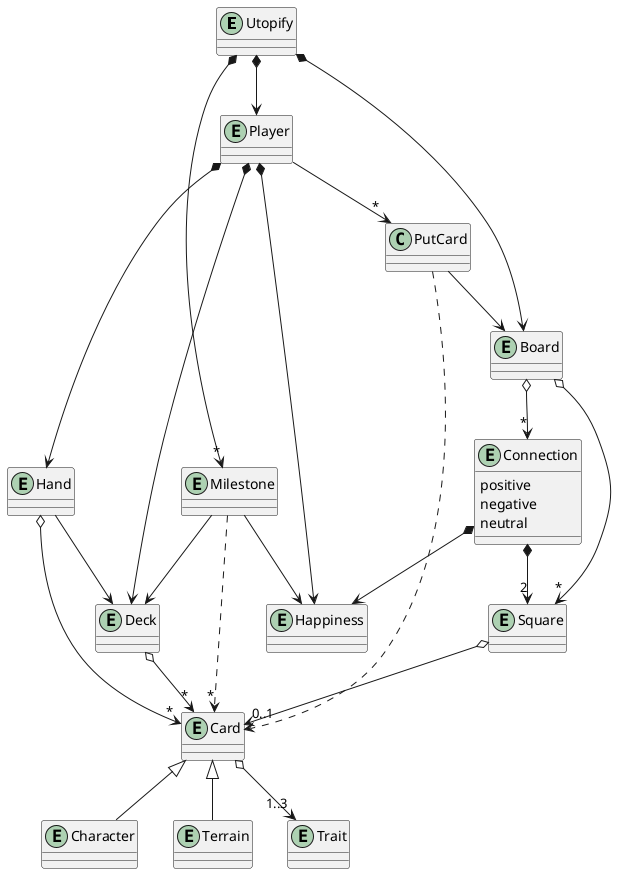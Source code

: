 ﻿@startuml

entity Utopify
entity Player
entity Deck
entity Hand
entity Card
entity Character
entity Terrain
entity Trait
entity Board
entity Square
entity Connection
{
    positive
    negative
    neutral
}

entity Happiness
entity Milestone

Utopify *--> Player
Player *--> Deck
Player *--> Hand
Player --> "*" PutCard
Hand --> Deck
Hand o--> "*" Card
Deck o--> "*" Card
Card o--> "1..3" Trait
Card <|-- Character
Card <|-- Terrain

Player *--> Happiness

Utopify *--> Board
Board o--> "*" Square
Board o--> "*" Connection
Square o--> "0..1" Card
Connection *--> "2" Square
Connection *--> Happiness

PutCard --> Board
PutCard ..> Card

Utopify *--> "*" Milestone
Milestone --> Happiness
Milestone --> Deck
Milestone ..> "*" Card 

@enduml